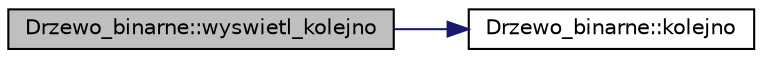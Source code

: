 digraph G
{
  edge [fontname="Helvetica",fontsize="10",labelfontname="Helvetica",labelfontsize="10"];
  node [fontname="Helvetica",fontsize="10",shape=record];
  rankdir="LR";
  Node1 [label="Drzewo_binarne::wyswietl_kolejno",height=0.2,width=0.4,color="black", fillcolor="grey75", style="filled" fontcolor="black"];
  Node1 -> Node2 [color="midnightblue",fontsize="10",style="solid",fontname="Helvetica"];
  Node2 [label="Drzewo_binarne::kolejno",height=0.2,width=0.4,color="black", fillcolor="white", style="filled",URL="$class_drzewo__binarne.html#a67ce1de738303b5e88c0771cd4aabe1f",tooltip="Pobiera kolejne wartości."];
}
